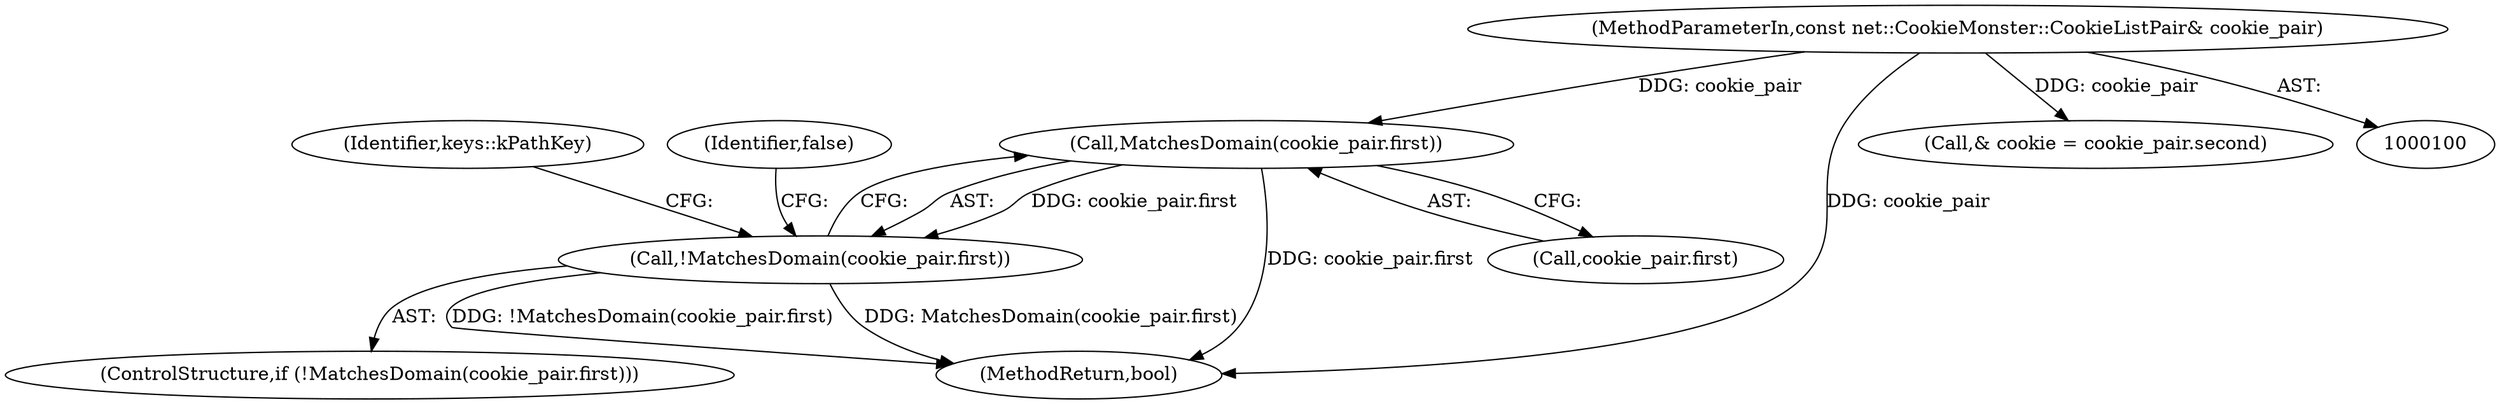 digraph "1_Chrome_b7e899141194fa27d55a990e38ae8bdcc5183a90_8@API" {
"1000118" [label="(Call,MatchesDomain(cookie_pair.first))"];
"1000101" [label="(MethodParameterIn,const net::CookieMonster::CookieListPair& cookie_pair)"];
"1000117" [label="(Call,!MatchesDomain(cookie_pair.first))"];
"1000116" [label="(ControlStructure,if (!MatchesDomain(cookie_pair.first)))"];
"1000117" [label="(Call,!MatchesDomain(cookie_pair.first))"];
"1000104" [label="(Call,& cookie = cookie_pair.second)"];
"1000119" [label="(Call,cookie_pair.first)"];
"1000101" [label="(MethodParameterIn,const net::CookieMonster::CookieListPair& cookie_pair)"];
"1000118" [label="(Call,MatchesDomain(cookie_pair.first))"];
"1000127" [label="(Identifier,keys::kPathKey)"];
"1000148" [label="(MethodReturn,bool)"];
"1000123" [label="(Identifier,false)"];
"1000118" -> "1000117"  [label="AST: "];
"1000118" -> "1000119"  [label="CFG: "];
"1000119" -> "1000118"  [label="AST: "];
"1000117" -> "1000118"  [label="CFG: "];
"1000118" -> "1000148"  [label="DDG: cookie_pair.first"];
"1000118" -> "1000117"  [label="DDG: cookie_pair.first"];
"1000101" -> "1000118"  [label="DDG: cookie_pair"];
"1000101" -> "1000100"  [label="AST: "];
"1000101" -> "1000148"  [label="DDG: cookie_pair"];
"1000101" -> "1000104"  [label="DDG: cookie_pair"];
"1000117" -> "1000116"  [label="AST: "];
"1000123" -> "1000117"  [label="CFG: "];
"1000127" -> "1000117"  [label="CFG: "];
"1000117" -> "1000148"  [label="DDG: !MatchesDomain(cookie_pair.first)"];
"1000117" -> "1000148"  [label="DDG: MatchesDomain(cookie_pair.first)"];
}
